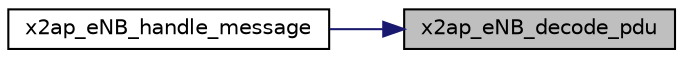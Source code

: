 digraph "x2ap_eNB_decode_pdu"
{
 // LATEX_PDF_SIZE
  edge [fontname="Helvetica",fontsize="10",labelfontname="Helvetica",labelfontsize="10"];
  node [fontname="Helvetica",fontsize="10",shape=record];
  rankdir="RL";
  Node1 [label="x2ap_eNB_decode_pdu",height=0.2,width=0.4,color="black", fillcolor="grey75", style="filled", fontcolor="black",tooltip=" "];
  Node1 -> Node2 [dir="back",color="midnightblue",fontsize="10",style="solid",fontname="Helvetica"];
  Node2 [label="x2ap_eNB_handle_message",height=0.2,width=0.4,color="black", fillcolor="white", style="filled",URL="$x2ap__eNB__handler_8h.html#a69078f18ba67f44cd4091bee8c756f3f",tooltip=" "];
}
